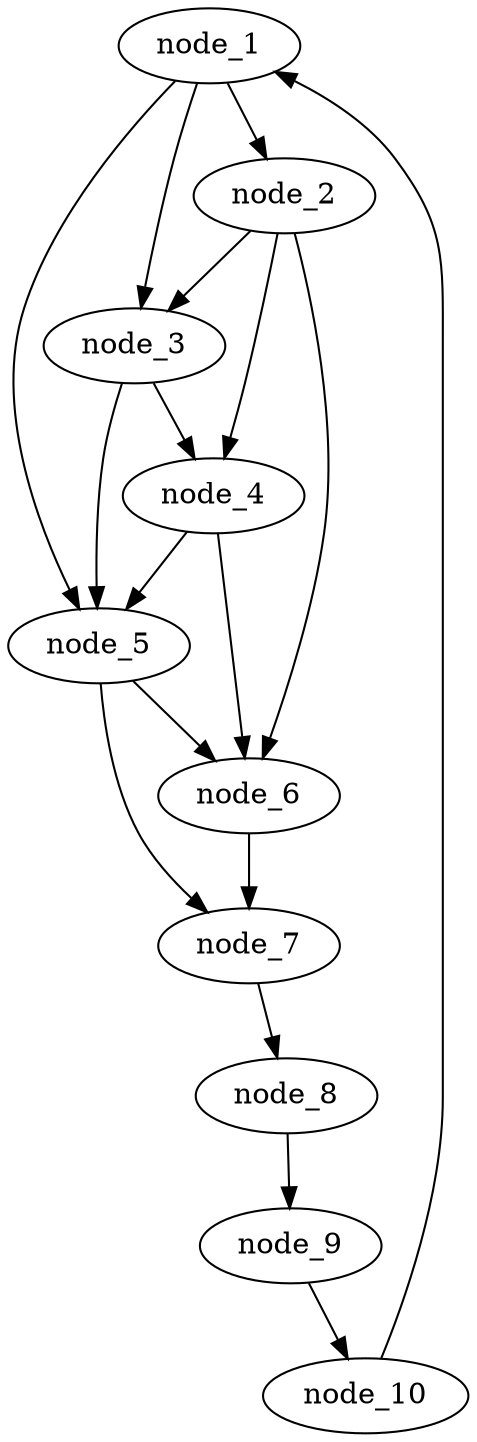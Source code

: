 // The Network
digraph {
	node_1 [label=node_1]
	node_2 [label=node_2]
	node_3 [label=node_3]
	node_4 [label=node_4]
	node_5 [label=node_5]
	node_6 [label=node_6]
	node_7 [label=node_7]
	node_8 [label=node_8]
	node_9 [label=node_9]
	node_10 [label=node_10]
	node_1 -> node_2
	node_1 -> node_3
	node_1 -> node_5
	node_2 -> node_4
	node_2 -> node_3
	node_2 -> node_6
	node_3 -> node_5
	node_3 -> node_4
	node_4 -> node_5
	node_4 -> node_6
	node_5 -> node_6
	node_5 -> node_7
	node_6 -> node_7
	node_7 -> node_8
	node_8 -> node_9
	node_9 -> node_10
	node_10 -> node_1
}
